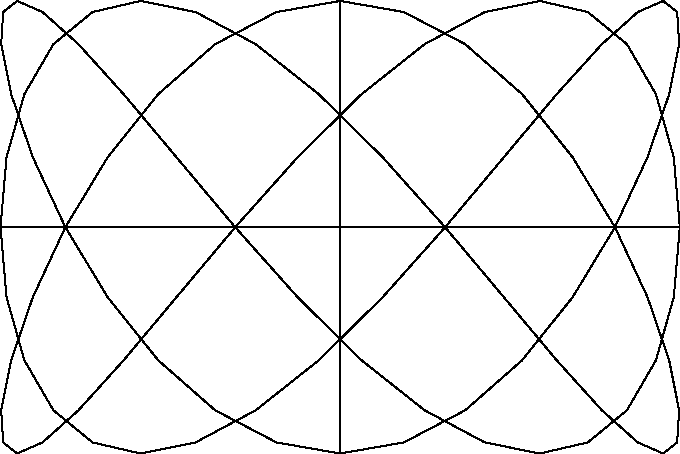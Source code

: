 size(12cm,8cm,IgnoreAspect);
import contour;
import graph;
xaxis();
yaxis();

real x(real t) {return cos(3*2pi*t);}
real y(real t) {return sin(5*2pi*t);}

draw(graph(x,y,0,1));
